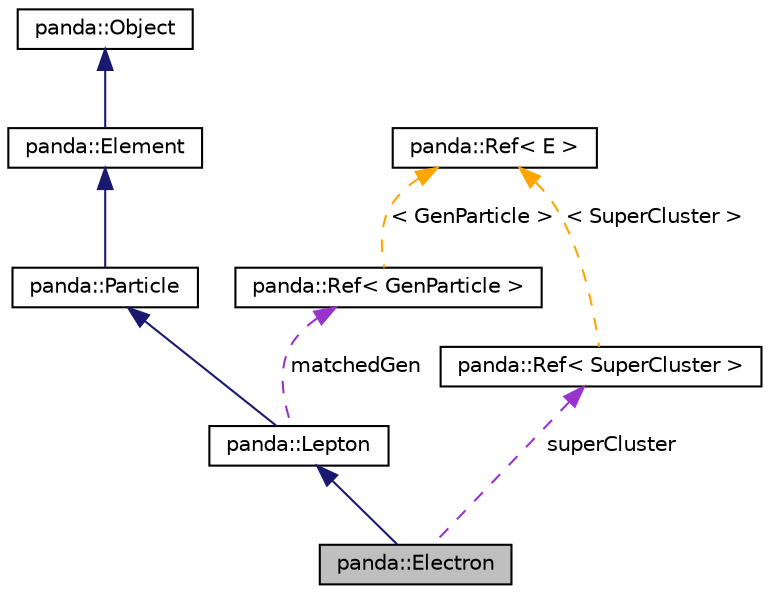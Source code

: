digraph G
{
  edge [fontname="Helvetica",fontsize="10",labelfontname="Helvetica",labelfontsize="10"];
  node [fontname="Helvetica",fontsize="10",shape=record];
  Node1 [label="panda::Electron",height=0.2,width=0.4,color="black", fillcolor="grey75", style="filled" fontcolor="black"];
  Node2 -> Node1 [dir=back,color="midnightblue",fontsize="10",style="solid"];
  Node2 [label="panda::Lepton",height=0.2,width=0.4,color="black", fillcolor="white", style="filled",URL="$classpanda_1_1Lepton.html"];
  Node3 -> Node2 [dir=back,color="midnightblue",fontsize="10",style="solid"];
  Node3 [label="panda::Particle",height=0.2,width=0.4,color="black", fillcolor="white", style="filled",URL="$classpanda_1_1Particle.html"];
  Node4 -> Node3 [dir=back,color="midnightblue",fontsize="10",style="solid"];
  Node4 [label="panda::Element",height=0.2,width=0.4,color="black", fillcolor="white", style="filled",URL="$classpanda_1_1Element.html",tooltip="Base class for elements of containers."];
  Node5 -> Node4 [dir=back,color="midnightblue",fontsize="10",style="solid"];
  Node5 [label="panda::Object",height=0.2,width=0.4,color="black", fillcolor="white", style="filled",URL="$classpanda_1_1Object.html",tooltip="Object base class."];
  Node6 -> Node2 [dir=back,color="darkorchid3",fontsize="10",style="dashed",label="matchedGen"];
  Node6 [label="panda::Ref\< GenParticle \>",height=0.2,width=0.4,color="black", fillcolor="white", style="filled",URL="$classpanda_1_1Ref.html"];
  Node7 -> Node6 [dir=back,color="orange",fontsize="10",style="dashed",label="\< GenParticle \>"];
  Node7 [label="panda::Ref\< E \>",height=0.2,width=0.4,color="black", fillcolor="white", style="filled",URL="$classpanda_1_1Ref.html",tooltip="A reference to an element in a container."];
  Node8 -> Node1 [dir=back,color="darkorchid3",fontsize="10",style="dashed",label="superCluster"];
  Node8 [label="panda::Ref\< SuperCluster \>",height=0.2,width=0.4,color="black", fillcolor="white", style="filled",URL="$classpanda_1_1Ref.html"];
  Node7 -> Node8 [dir=back,color="orange",fontsize="10",style="dashed",label="\< SuperCluster \>"];
}
